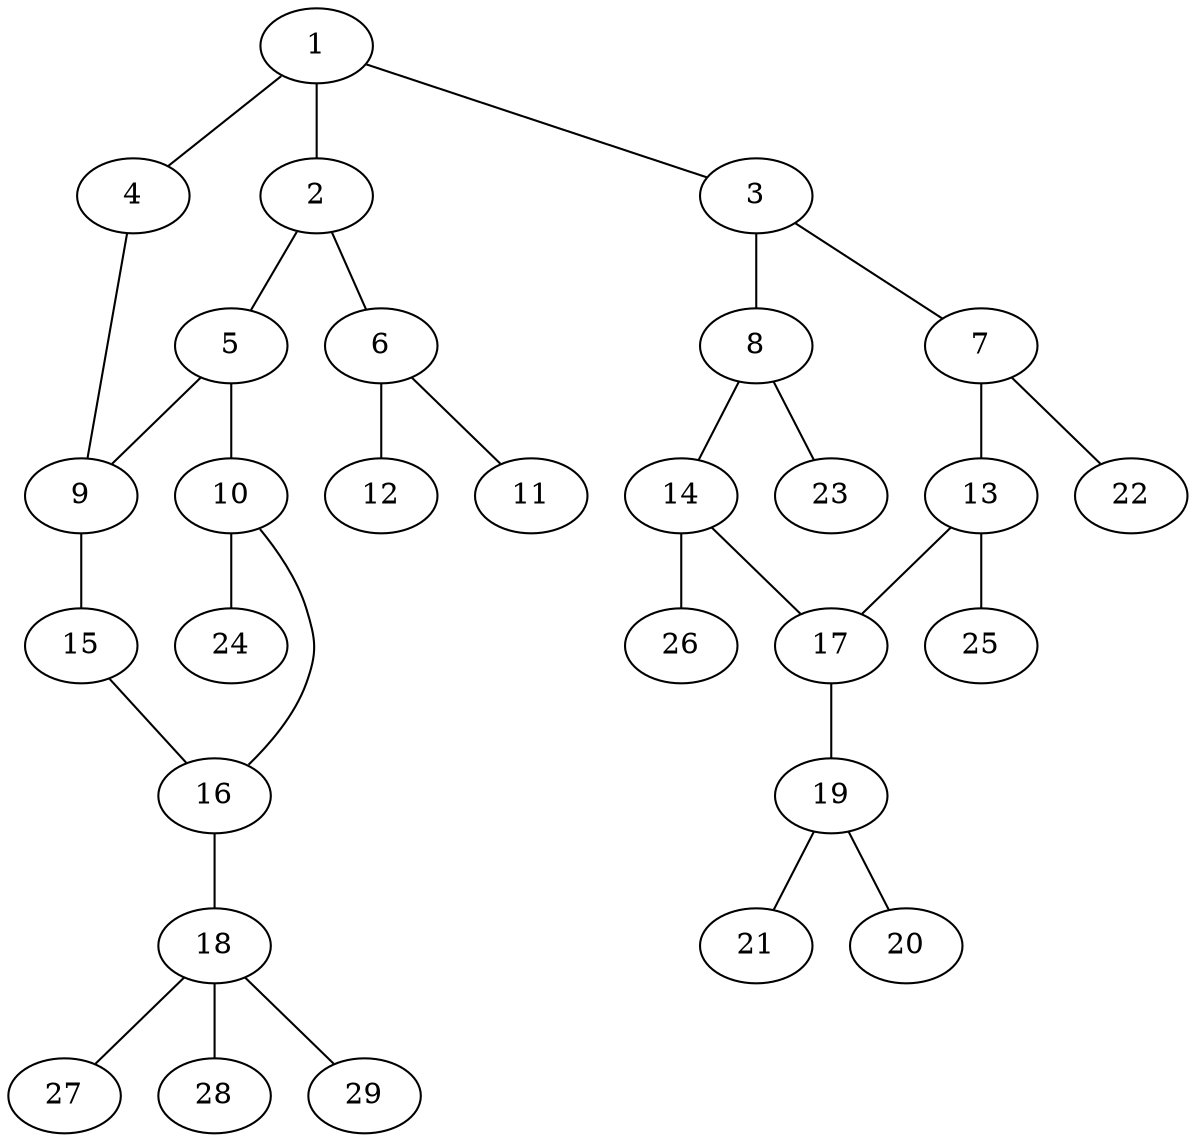 graph molecule_1044 {
	1	 [chem=C];
	2	 [chem=C];
	1 -- 2	 [valence=2];
	3	 [chem=C];
	1 -- 3	 [valence=1];
	4	 [chem=N];
	1 -- 4	 [valence=1];
	5	 [chem=N];
	2 -- 5	 [valence=1];
	6	 [chem=N];
	2 -- 6	 [valence=1];
	7	 [chem=C];
	3 -- 7	 [valence=2];
	8	 [chem=C];
	3 -- 8	 [valence=1];
	9	 [chem=C];
	4 -- 9	 [valence=2];
	5 -- 9	 [valence=1];
	10	 [chem=C];
	5 -- 10	 [valence=1];
	11	 [chem=O];
	6 -- 11	 [valence=2];
	12	 [chem=O];
	6 -- 12	 [valence=1];
	13	 [chem=C];
	7 -- 13	 [valence=1];
	22	 [chem=H];
	7 -- 22	 [valence=1];
	14	 [chem=C];
	8 -- 14	 [valence=2];
	23	 [chem=H];
	8 -- 23	 [valence=1];
	15	 [chem=S];
	9 -- 15	 [valence=1];
	16	 [chem=C];
	10 -- 16	 [valence=2];
	24	 [chem=H];
	10 -- 24	 [valence=1];
	17	 [chem=C];
	13 -- 17	 [valence=2];
	25	 [chem=H];
	13 -- 25	 [valence=1];
	14 -- 17	 [valence=1];
	26	 [chem=H];
	14 -- 26	 [valence=1];
	15 -- 16	 [valence=1];
	18	 [chem=C];
	16 -- 18	 [valence=1];
	19	 [chem=N];
	17 -- 19	 [valence=1];
	27	 [chem=H];
	18 -- 27	 [valence=1];
	28	 [chem=H];
	18 -- 28	 [valence=1];
	29	 [chem=H];
	18 -- 29	 [valence=1];
	20	 [chem=O];
	19 -- 20	 [valence=2];
	21	 [chem=O];
	19 -- 21	 [valence=1];
}

